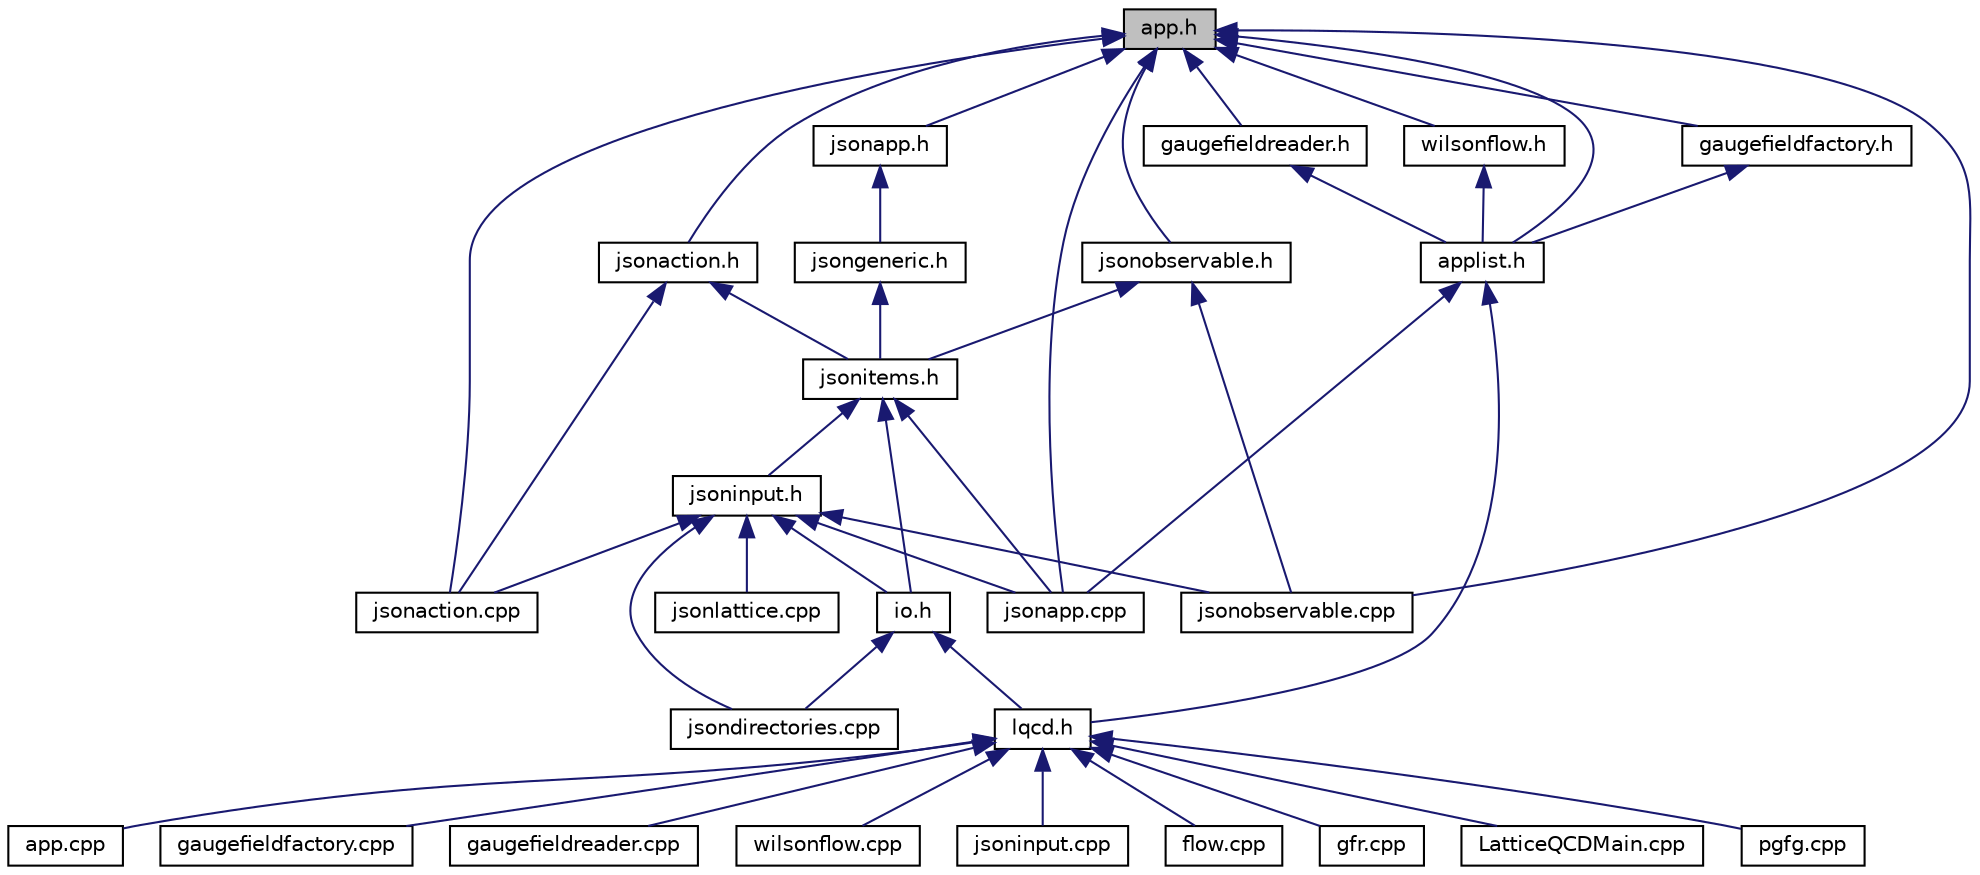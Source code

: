 digraph "app.h"
{
 // INTERACTIVE_SVG=YES
  edge [fontname="Helvetica",fontsize="10",labelfontname="Helvetica",labelfontsize="10"];
  node [fontname="Helvetica",fontsize="10",shape=record];
  Node1 [label="app.h",height=0.2,width=0.4,color="black", fillcolor="grey75", style="filled", fontcolor="black"];
  Node1 -> Node2 [dir="back",color="midnightblue",fontsize="10",style="solid",fontname="Helvetica"];
  Node2 [label="jsonaction.cpp",height=0.2,width=0.4,color="black", fillcolor="white", style="filled",URL="$da/d65/jsonaction_8cpp_source.html"];
  Node1 -> Node3 [dir="back",color="midnightblue",fontsize="10",style="solid",fontname="Helvetica"];
  Node3 [label="jsonapp.cpp",height=0.2,width=0.4,color="black", fillcolor="white", style="filled",URL="$d1/dd7/jsonapp_8cpp_source.html"];
  Node1 -> Node4 [dir="back",color="midnightblue",fontsize="10",style="solid",fontname="Helvetica"];
  Node4 [label="jsonobservable.cpp",height=0.2,width=0.4,color="black", fillcolor="white", style="filled",URL="$da/d8d/jsonobservable_8cpp_source.html"];
  Node1 -> Node5 [dir="back",color="midnightblue",fontsize="10",style="solid",fontname="Helvetica"];
  Node5 [label="applist.h",height=0.2,width=0.4,color="black", fillcolor="white", style="filled",URL="$d2/dc3/applist_8h.html",tooltip="Main include file for App derived classes. "];
  Node5 -> Node3 [dir="back",color="midnightblue",fontsize="10",style="solid",fontname="Helvetica"];
  Node5 -> Node6 [dir="back",color="midnightblue",fontsize="10",style="solid",fontname="Helvetica"];
  Node6 [label="lqcd.h",height=0.2,width=0.4,color="black", fillcolor="white", style="filled",URL="$d7/de6/lqcd_8h.html",tooltip="Main include file for all headers. "];
  Node6 -> Node7 [dir="back",color="midnightblue",fontsize="10",style="solid",fontname="Helvetica"];
  Node7 [label="app.cpp",height=0.2,width=0.4,color="black", fillcolor="white", style="filled",URL="$d5/df2/app_8cpp.html",tooltip="Contains the implementation of the App prototype class methods. "];
  Node6 -> Node8 [dir="back",color="midnightblue",fontsize="10",style="solid",fontname="Helvetica"];
  Node8 [label="gaugefieldfactory.cpp",height=0.2,width=0.4,color="black", fillcolor="white", style="filled",URL="$da/d93/gaugefieldfactory_8cpp.html",tooltip="Contains the implementation of the GaugeFieldFactory class methods. "];
  Node6 -> Node9 [dir="back",color="midnightblue",fontsize="10",style="solid",fontname="Helvetica"];
  Node9 [label="gaugefieldreader.cpp",height=0.2,width=0.4,color="black", fillcolor="white", style="filled",URL="$d8/d9a/gaugefieldreader_8cpp.html",tooltip="Contains the implementation of the GaugeFieldReader class methods. "];
  Node6 -> Node10 [dir="back",color="midnightblue",fontsize="10",style="solid",fontname="Helvetica"];
  Node10 [label="wilsonflow.cpp",height=0.2,width=0.4,color="black", fillcolor="white", style="filled",URL="$db/d0e/wilsonflow_8cpp.html",tooltip="Contains the implementation of the WilsonFlow class methods. "];
  Node6 -> Node11 [dir="back",color="midnightblue",fontsize="10",style="solid",fontname="Helvetica"];
  Node11 [label="jsoninput.cpp",height=0.2,width=0.4,color="black", fillcolor="white", style="filled",URL="$da/d6f/jsoninput_8cpp_source.html"];
  Node6 -> Node12 [dir="back",color="midnightblue",fontsize="10",style="solid",fontname="Helvetica"];
  Node12 [label="flow.cpp",height=0.2,width=0.4,color="black", fillcolor="white", style="filled",URL="$d5/d89/flow_8cpp_source.html"];
  Node6 -> Node13 [dir="back",color="midnightblue",fontsize="10",style="solid",fontname="Helvetica"];
  Node13 [label="gfr.cpp",height=0.2,width=0.4,color="black", fillcolor="white", style="filled",URL="$db/d36/gfr_8cpp_source.html"];
  Node6 -> Node14 [dir="back",color="midnightblue",fontsize="10",style="solid",fontname="Helvetica"];
  Node14 [label="LatticeQCDMain.cpp",height=0.2,width=0.4,color="black", fillcolor="white", style="filled",URL="$dd/dc4/LatticeQCDMain_8cpp_source.html"];
  Node6 -> Node15 [dir="back",color="midnightblue",fontsize="10",style="solid",fontname="Helvetica"];
  Node15 [label="pgfg.cpp",height=0.2,width=0.4,color="black", fillcolor="white", style="filled",URL="$d5/d04/pgfg_8cpp_source.html"];
  Node1 -> Node16 [dir="back",color="midnightblue",fontsize="10",style="solid",fontname="Helvetica"];
  Node16 [label="gaugefieldfactory.h",height=0.2,width=0.4,color="black", fillcolor="white", style="filled",URL="$d6/d5e/gaugefieldfactory_8h.html",tooltip="Contains the definition of the GaugeFieldFactory App derived class. "];
  Node16 -> Node5 [dir="back",color="midnightblue",fontsize="10",style="solid",fontname="Helvetica"];
  Node1 -> Node17 [dir="back",color="midnightblue",fontsize="10",style="solid",fontname="Helvetica"];
  Node17 [label="gaugefieldreader.h",height=0.2,width=0.4,color="black", fillcolor="white", style="filled",URL="$d8/d09/gaugefieldreader_8h.html",tooltip="Contains the definition of the GaugeFieldReader App derived class. "];
  Node17 -> Node5 [dir="back",color="midnightblue",fontsize="10",style="solid",fontname="Helvetica"];
  Node1 -> Node18 [dir="back",color="midnightblue",fontsize="10",style="solid",fontname="Helvetica"];
  Node18 [label="wilsonflow.h",height=0.2,width=0.4,color="black", fillcolor="white", style="filled",URL="$d3/df8/wilsonflow_8h.html",tooltip="Contains the definition of the WilsonFlow App derived class. "];
  Node18 -> Node5 [dir="back",color="midnightblue",fontsize="10",style="solid",fontname="Helvetica"];
  Node1 -> Node19 [dir="back",color="midnightblue",fontsize="10",style="solid",fontname="Helvetica"];
  Node19 [label="jsonaction.h",height=0.2,width=0.4,color="black", fillcolor="white", style="filled",URL="$db/dfd/jsonaction_8h_source.html"];
  Node19 -> Node2 [dir="back",color="midnightblue",fontsize="10",style="solid",fontname="Helvetica"];
  Node19 -> Node20 [dir="back",color="midnightblue",fontsize="10",style="solid",fontname="Helvetica"];
  Node20 [label="jsonitems.h",height=0.2,width=0.4,color="black", fillcolor="white", style="filled",URL="$da/df7/jsonitems_8h_source.html"];
  Node20 -> Node3 [dir="back",color="midnightblue",fontsize="10",style="solid",fontname="Helvetica"];
  Node20 -> Node21 [dir="back",color="midnightblue",fontsize="10",style="solid",fontname="Helvetica"];
  Node21 [label="jsoninput.h",height=0.2,width=0.4,color="black", fillcolor="white", style="filled",URL="$d3/d35/jsoninput_8h_source.html"];
  Node21 -> Node2 [dir="back",color="midnightblue",fontsize="10",style="solid",fontname="Helvetica"];
  Node21 -> Node3 [dir="back",color="midnightblue",fontsize="10",style="solid",fontname="Helvetica"];
  Node21 -> Node22 [dir="back",color="midnightblue",fontsize="10",style="solid",fontname="Helvetica"];
  Node22 [label="jsondirectories.cpp",height=0.2,width=0.4,color="black", fillcolor="white", style="filled",URL="$d6/d64/jsondirectories_8cpp_source.html"];
  Node21 -> Node23 [dir="back",color="midnightblue",fontsize="10",style="solid",fontname="Helvetica"];
  Node23 [label="jsonlattice.cpp",height=0.2,width=0.4,color="black", fillcolor="white", style="filled",URL="$d4/d0b/jsonlattice_8cpp_source.html"];
  Node21 -> Node4 [dir="back",color="midnightblue",fontsize="10",style="solid",fontname="Helvetica"];
  Node21 -> Node24 [dir="back",color="midnightblue",fontsize="10",style="solid",fontname="Helvetica"];
  Node24 [label="io.h",height=0.2,width=0.4,color="black", fillcolor="white", style="filled",URL="$dc/dac/io_8h.html",tooltip="Main include file for input output related headers. "];
  Node24 -> Node22 [dir="back",color="midnightblue",fontsize="10",style="solid",fontname="Helvetica"];
  Node24 -> Node6 [dir="back",color="midnightblue",fontsize="10",style="solid",fontname="Helvetica"];
  Node20 -> Node24 [dir="back",color="midnightblue",fontsize="10",style="solid",fontname="Helvetica"];
  Node1 -> Node25 [dir="back",color="midnightblue",fontsize="10",style="solid",fontname="Helvetica"];
  Node25 [label="jsonobservable.h",height=0.2,width=0.4,color="black", fillcolor="white", style="filled",URL="$d2/de0/jsonobservable_8h_source.html"];
  Node25 -> Node4 [dir="back",color="midnightblue",fontsize="10",style="solid",fontname="Helvetica"];
  Node25 -> Node20 [dir="back",color="midnightblue",fontsize="10",style="solid",fontname="Helvetica"];
  Node1 -> Node26 [dir="back",color="midnightblue",fontsize="10",style="solid",fontname="Helvetica"];
  Node26 [label="jsonapp.h",height=0.2,width=0.4,color="black", fillcolor="white", style="filled",URL="$d9/db0/jsonapp_8h_source.html"];
  Node26 -> Node27 [dir="back",color="midnightblue",fontsize="10",style="solid",fontname="Helvetica"];
  Node27 [label="jsongeneric.h",height=0.2,width=0.4,color="black", fillcolor="white", style="filled",URL="$dc/da0/jsongeneric_8h_source.html"];
  Node27 -> Node20 [dir="back",color="midnightblue",fontsize="10",style="solid",fontname="Helvetica"];
}
